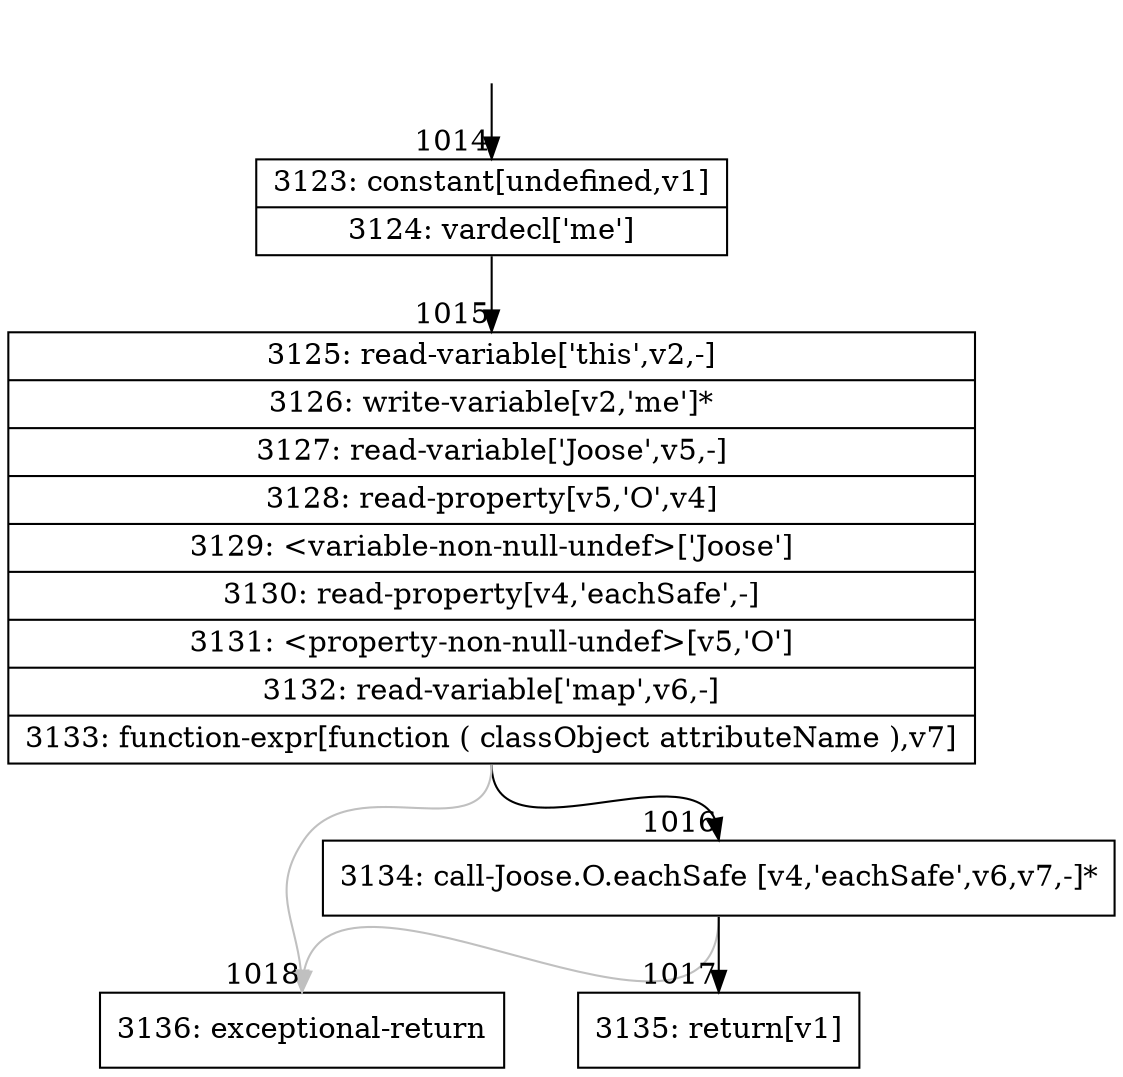 digraph {
rankdir="TD"
BB_entry121[shape=none,label=""];
BB_entry121 -> BB1014 [tailport=s, headport=n, headlabel="    1014"]
BB1014 [shape=record label="{3123: constant[undefined,v1]|3124: vardecl['me']}" ] 
BB1014 -> BB1015 [tailport=s, headport=n, headlabel="      1015"]
BB1015 [shape=record label="{3125: read-variable['this',v2,-]|3126: write-variable[v2,'me']*|3127: read-variable['Joose',v5,-]|3128: read-property[v5,'O',v4]|3129: \<variable-non-null-undef\>['Joose']|3130: read-property[v4,'eachSafe',-]|3131: \<property-non-null-undef\>[v5,'O']|3132: read-variable['map',v6,-]|3133: function-expr[function ( classObject attributeName ),v7]}" ] 
BB1015 -> BB1016 [tailport=s, headport=n, headlabel="      1016"]
BB1015 -> BB1018 [tailport=s, headport=n, color=gray, headlabel="      1018"]
BB1016 [shape=record label="{3134: call-Joose.O.eachSafe [v4,'eachSafe',v6,v7,-]*}" ] 
BB1016 -> BB1017 [tailport=s, headport=n, headlabel="      1017"]
BB1016 -> BB1018 [tailport=s, headport=n, color=gray]
BB1017 [shape=record label="{3135: return[v1]}" ] 
BB1018 [shape=record label="{3136: exceptional-return}" ] 
//#$~ 1177
}
